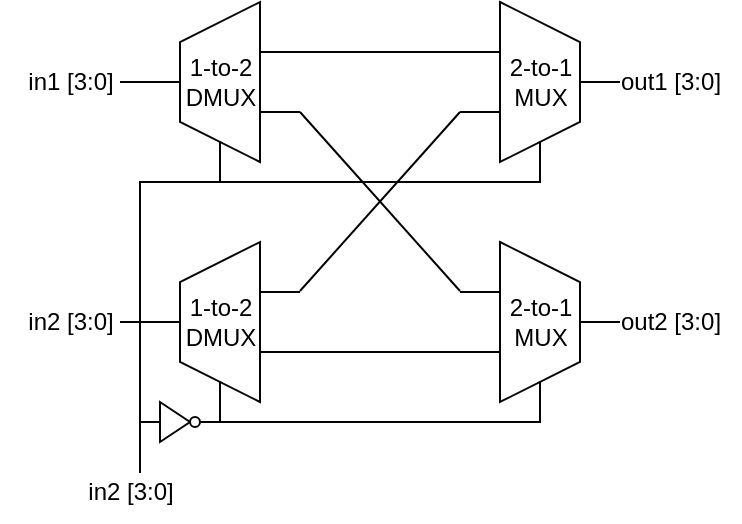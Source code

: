<mxfile>
    <diagram id="heLnYmJCojGVVTzJnKTY" name="Page-1">
        <mxGraphModel dx="607" dy="341" grid="0" gridSize="10" guides="1" tooltips="1" connect="1" arrows="1" fold="1" page="1" pageScale="1" pageWidth="850" pageHeight="1100" background="#ffffff" math="0" shadow="0">
            <root>
                <mxCell id="0"/>
                <mxCell id="1" parent="0"/>
                <mxCell id="2" value="" style="shape=trapezoid;perimeter=trapezoidPerimeter;whiteSpace=wrap;html=1;fixedSize=1;rotation=-90;fillColor=#FFFFFF;strokeColor=#030303;" vertex="1" parent="1">
                    <mxGeometry x="180" y="140" width="80" height="40" as="geometry"/>
                </mxCell>
                <mxCell id="3" value="" style="shape=trapezoid;perimeter=trapezoidPerimeter;whiteSpace=wrap;html=1;fixedSize=1;rotation=-90;fillColor=#FFFFFF;strokeColor=#030303;" vertex="1" parent="1">
                    <mxGeometry x="180" y="260" width="80" height="40" as="geometry"/>
                </mxCell>
                <mxCell id="4" value="&lt;font color=&quot;#000000&quot;&gt;1-to-2&lt;br&gt;DMUX&lt;br&gt;&lt;/font&gt;" style="text;html=1;align=center;verticalAlign=middle;resizable=0;points=[];autosize=1;strokeColor=none;fillColor=none;" vertex="1" parent="1">
                    <mxGeometry x="190" y="140" width="60" height="40" as="geometry"/>
                </mxCell>
                <mxCell id="5" value="&lt;font color=&quot;#000000&quot;&gt;1-to-2&lt;br&gt;DMUX&lt;br&gt;&lt;/font&gt;" style="text;html=1;align=center;verticalAlign=middle;resizable=0;points=[];autosize=1;strokeColor=none;fillColor=none;" vertex="1" parent="1">
                    <mxGeometry x="190" y="260" width="60" height="40" as="geometry"/>
                </mxCell>
                <mxCell id="6" value="" style="shape=trapezoid;perimeter=trapezoidPerimeter;whiteSpace=wrap;html=1;fixedSize=1;rotation=90;fillColor=#FFFFFF;strokeColor=#030303;" vertex="1" parent="1">
                    <mxGeometry x="340" y="140" width="80" height="40" as="geometry"/>
                </mxCell>
                <mxCell id="12" value="" style="line;strokeWidth=1;html=1;perimeter=backbonePerimeter;points=[];outlineConnect=0;strokeColor=#030303;fontColor=#000000;fillColor=#FFFFFF;" vertex="1" parent="1">
                    <mxGeometry x="240" y="260" width="20" height="10" as="geometry"/>
                </mxCell>
                <mxCell id="13" value="" style="line;strokeWidth=1;html=1;perimeter=backbonePerimeter;points=[];outlineConnect=0;strokeColor=#030303;fontColor=#000000;fillColor=#FFFFFF;" vertex="1" parent="1">
                    <mxGeometry x="240" y="140" width="120" height="10" as="geometry"/>
                </mxCell>
                <mxCell id="17" value="" style="endArrow=none;html=1;strokeColor=#000000;fontColor=#000000;" edge="1" parent="1" source="12" target="18">
                    <mxGeometry width="50" height="50" relative="1" as="geometry">
                        <mxPoint x="260" y="250" as="sourcePoint"/>
                        <mxPoint x="340" y="160" as="targetPoint"/>
                    </mxGeometry>
                </mxCell>
                <mxCell id="18" value="" style="line;strokeWidth=1;html=1;perimeter=backbonePerimeter;points=[];outlineConnect=0;strokeColor=#030303;fontColor=#000000;fillColor=#FFFFFF;" vertex="1" parent="1">
                    <mxGeometry x="340" y="170" width="20" height="10" as="geometry"/>
                </mxCell>
                <mxCell id="19" value="" style="shape=trapezoid;perimeter=trapezoidPerimeter;whiteSpace=wrap;html=1;fixedSize=1;rotation=90;fillColor=#FFFFFF;strokeColor=#030303;" vertex="1" parent="1">
                    <mxGeometry x="340" y="260" width="80" height="40" as="geometry"/>
                </mxCell>
                <mxCell id="20" value="" style="endArrow=none;html=1;strokeColor=#000000;fontColor=#000000;" edge="1" parent="1" source="21" target="22">
                    <mxGeometry width="50" height="50" relative="1" as="geometry">
                        <mxPoint x="340" y="260" as="sourcePoint"/>
                        <mxPoint x="260" y="170" as="targetPoint"/>
                    </mxGeometry>
                </mxCell>
                <mxCell id="21" value="" style="line;strokeWidth=1;html=1;perimeter=backbonePerimeter;points=[];outlineConnect=0;strokeColor=#030303;fontColor=#000000;fillColor=#FFFFFF;" vertex="1" parent="1">
                    <mxGeometry x="340" y="260" width="20" height="10" as="geometry"/>
                </mxCell>
                <mxCell id="22" value="" style="line;strokeWidth=1;html=1;perimeter=backbonePerimeter;points=[];outlineConnect=0;strokeColor=#030303;fontColor=#000000;fillColor=#FFFFFF;" vertex="1" parent="1">
                    <mxGeometry x="240" y="170" width="20" height="10" as="geometry"/>
                </mxCell>
                <mxCell id="24" value="" style="line;strokeWidth=1;html=1;perimeter=backbonePerimeter;points=[];outlineConnect=0;strokeColor=#030303;fontColor=#000000;fillColor=#FFFFFF;" vertex="1" parent="1">
                    <mxGeometry x="240" y="290" width="120" height="10" as="geometry"/>
                </mxCell>
                <mxCell id="25" value="&lt;font color=&quot;#000000&quot;&gt;2-to-1&lt;br&gt;MUX&lt;br&gt;&lt;/font&gt;" style="text;html=1;align=center;verticalAlign=middle;resizable=0;points=[];autosize=1;strokeColor=none;fillColor=none;" vertex="1" parent="1">
                    <mxGeometry x="355" y="140" width="50" height="40" as="geometry"/>
                </mxCell>
                <mxCell id="26" value="&lt;font color=&quot;#000000&quot;&gt;2-to-1&lt;br&gt;MUX&lt;br&gt;&lt;/font&gt;" style="text;html=1;align=center;verticalAlign=middle;resizable=0;points=[];autosize=1;strokeColor=none;fillColor=none;" vertex="1" parent="1">
                    <mxGeometry x="355" y="260" width="50" height="40" as="geometry"/>
                </mxCell>
                <mxCell id="28" value="" style="line;strokeWidth=1;html=1;perimeter=backbonePerimeter;points=[];outlineConnect=0;strokeColor=#030303;fontColor=#000000;fillColor=#FFFFFF;" vertex="1" parent="1">
                    <mxGeometry x="170" y="155" width="30" height="10" as="geometry"/>
                </mxCell>
                <mxCell id="29" value="" style="line;strokeWidth=1;html=1;perimeter=backbonePerimeter;points=[];outlineConnect=0;strokeColor=#030303;fontColor=#000000;fillColor=#FFFFFF;" vertex="1" parent="1">
                    <mxGeometry x="170" y="275" width="30" height="10" as="geometry"/>
                </mxCell>
                <mxCell id="30" value="" style="line;strokeWidth=1;html=1;perimeter=backbonePerimeter;points=[];outlineConnect=0;strokeColor=#030303;fontColor=#000000;fillColor=#FFFFFF;" vertex="1" parent="1">
                    <mxGeometry x="400" y="155" width="20" height="10" as="geometry"/>
                </mxCell>
                <mxCell id="31" value="" style="line;strokeWidth=1;html=1;perimeter=backbonePerimeter;points=[];outlineConnect=0;strokeColor=#030303;fontColor=#000000;fillColor=#FFFFFF;" vertex="1" parent="1">
                    <mxGeometry x="400" y="275" width="20" height="10" as="geometry"/>
                </mxCell>
                <mxCell id="33" value="&lt;font color=&quot;#000000&quot;&gt;in1 [3:0]&lt;br&gt;&lt;/font&gt;" style="text;html=1;align=center;verticalAlign=middle;resizable=0;points=[];autosize=1;strokeColor=none;fillColor=none;" vertex="1" parent="1">
                    <mxGeometry x="110" y="145" width="70" height="30" as="geometry"/>
                </mxCell>
                <mxCell id="34" value="&lt;font color=&quot;#000000&quot;&gt;in2 [3:0]&lt;br&gt;&lt;/font&gt;" style="text;html=1;align=center;verticalAlign=middle;resizable=0;points=[];autosize=1;strokeColor=none;fillColor=none;" vertex="1" parent="1">
                    <mxGeometry x="110" y="265" width="70" height="30" as="geometry"/>
                </mxCell>
                <mxCell id="35" value="&lt;font color=&quot;#000000&quot;&gt;out1 [3:0]&lt;br&gt;&lt;/font&gt;" style="text;html=1;align=center;verticalAlign=middle;resizable=0;points=[];autosize=1;strokeColor=none;fillColor=none;" vertex="1" parent="1">
                    <mxGeometry x="410" y="145" width="70" height="30" as="geometry"/>
                </mxCell>
                <mxCell id="36" value="&lt;font color=&quot;#000000&quot;&gt;out2 [3:0]&lt;br&gt;&lt;/font&gt;" style="text;html=1;align=center;verticalAlign=middle;resizable=0;points=[];autosize=1;strokeColor=none;fillColor=none;" vertex="1" parent="1">
                    <mxGeometry x="410" y="265" width="70" height="30" as="geometry"/>
                </mxCell>
                <mxCell id="39" value="" style="shape=partialRectangle;whiteSpace=wrap;html=1;bottom=1;right=1;left=1;top=0;fillColor=none;routingCenterX=-0.5;strokeColor=#030303;strokeWidth=1;fontColor=#000000;" vertex="1" parent="1">
                    <mxGeometry x="220" y="190" width="160" height="20" as="geometry"/>
                </mxCell>
                <mxCell id="40" value="" style="shape=partialRectangle;whiteSpace=wrap;html=1;bottom=1;right=1;left=1;top=0;fillColor=none;routingCenterX=-0.5;strokeColor=#030303;strokeWidth=1;fontColor=#000000;" vertex="1" parent="1">
                    <mxGeometry x="220" y="310" width="160" height="20" as="geometry"/>
                </mxCell>
                <mxCell id="41" value="" style="shape=partialRectangle;whiteSpace=wrap;html=1;bottom=0;right=0;fillColor=none;strokeColor=#030303;strokeWidth=1;fontColor=#000000;rotation=0;" vertex="1" parent="1">
                    <mxGeometry x="180" y="210" width="90" height="145" as="geometry"/>
                </mxCell>
                <mxCell id="42" value="&lt;font color=&quot;#000000&quot;&gt;in2 [3:0]&lt;br&gt;&lt;/font&gt;" style="text;html=1;align=center;verticalAlign=middle;resizable=0;points=[];autosize=1;strokeColor=none;fillColor=none;" vertex="1" parent="1">
                    <mxGeometry x="140" y="350" width="70" height="30" as="geometry"/>
                </mxCell>
                <mxCell id="43" value="" style="triangle;whiteSpace=wrap;html=1;strokeColor=#030303;strokeWidth=1;fontColor=#000000;fillColor=#FFFFFF;" vertex="1" parent="1">
                    <mxGeometry x="190" y="320" width="15" height="20" as="geometry"/>
                </mxCell>
                <mxCell id="47" value="" style="ellipse;whiteSpace=wrap;html=1;aspect=fixed;strokeColor=#030303;strokeWidth=1;fontColor=#000000;fillColor=#FFFFFF;" vertex="1" parent="1">
                    <mxGeometry x="205" y="327.5" width="5" height="5" as="geometry"/>
                </mxCell>
                <mxCell id="48" value="" style="line;strokeWidth=1;html=1;strokeColor=#030303;fontColor=#000000;fillColor=#FFFFFF;" vertex="1" parent="1">
                    <mxGeometry x="210" y="325" width="10" height="10" as="geometry"/>
                </mxCell>
                <mxCell id="49" value="" style="line;strokeWidth=1;html=1;strokeColor=#030303;fontColor=#000000;fillColor=#FFFFFF;" vertex="1" parent="1">
                    <mxGeometry x="180" y="325" width="10" height="10" as="geometry"/>
                </mxCell>
            </root>
        </mxGraphModel>
    </diagram>
</mxfile>